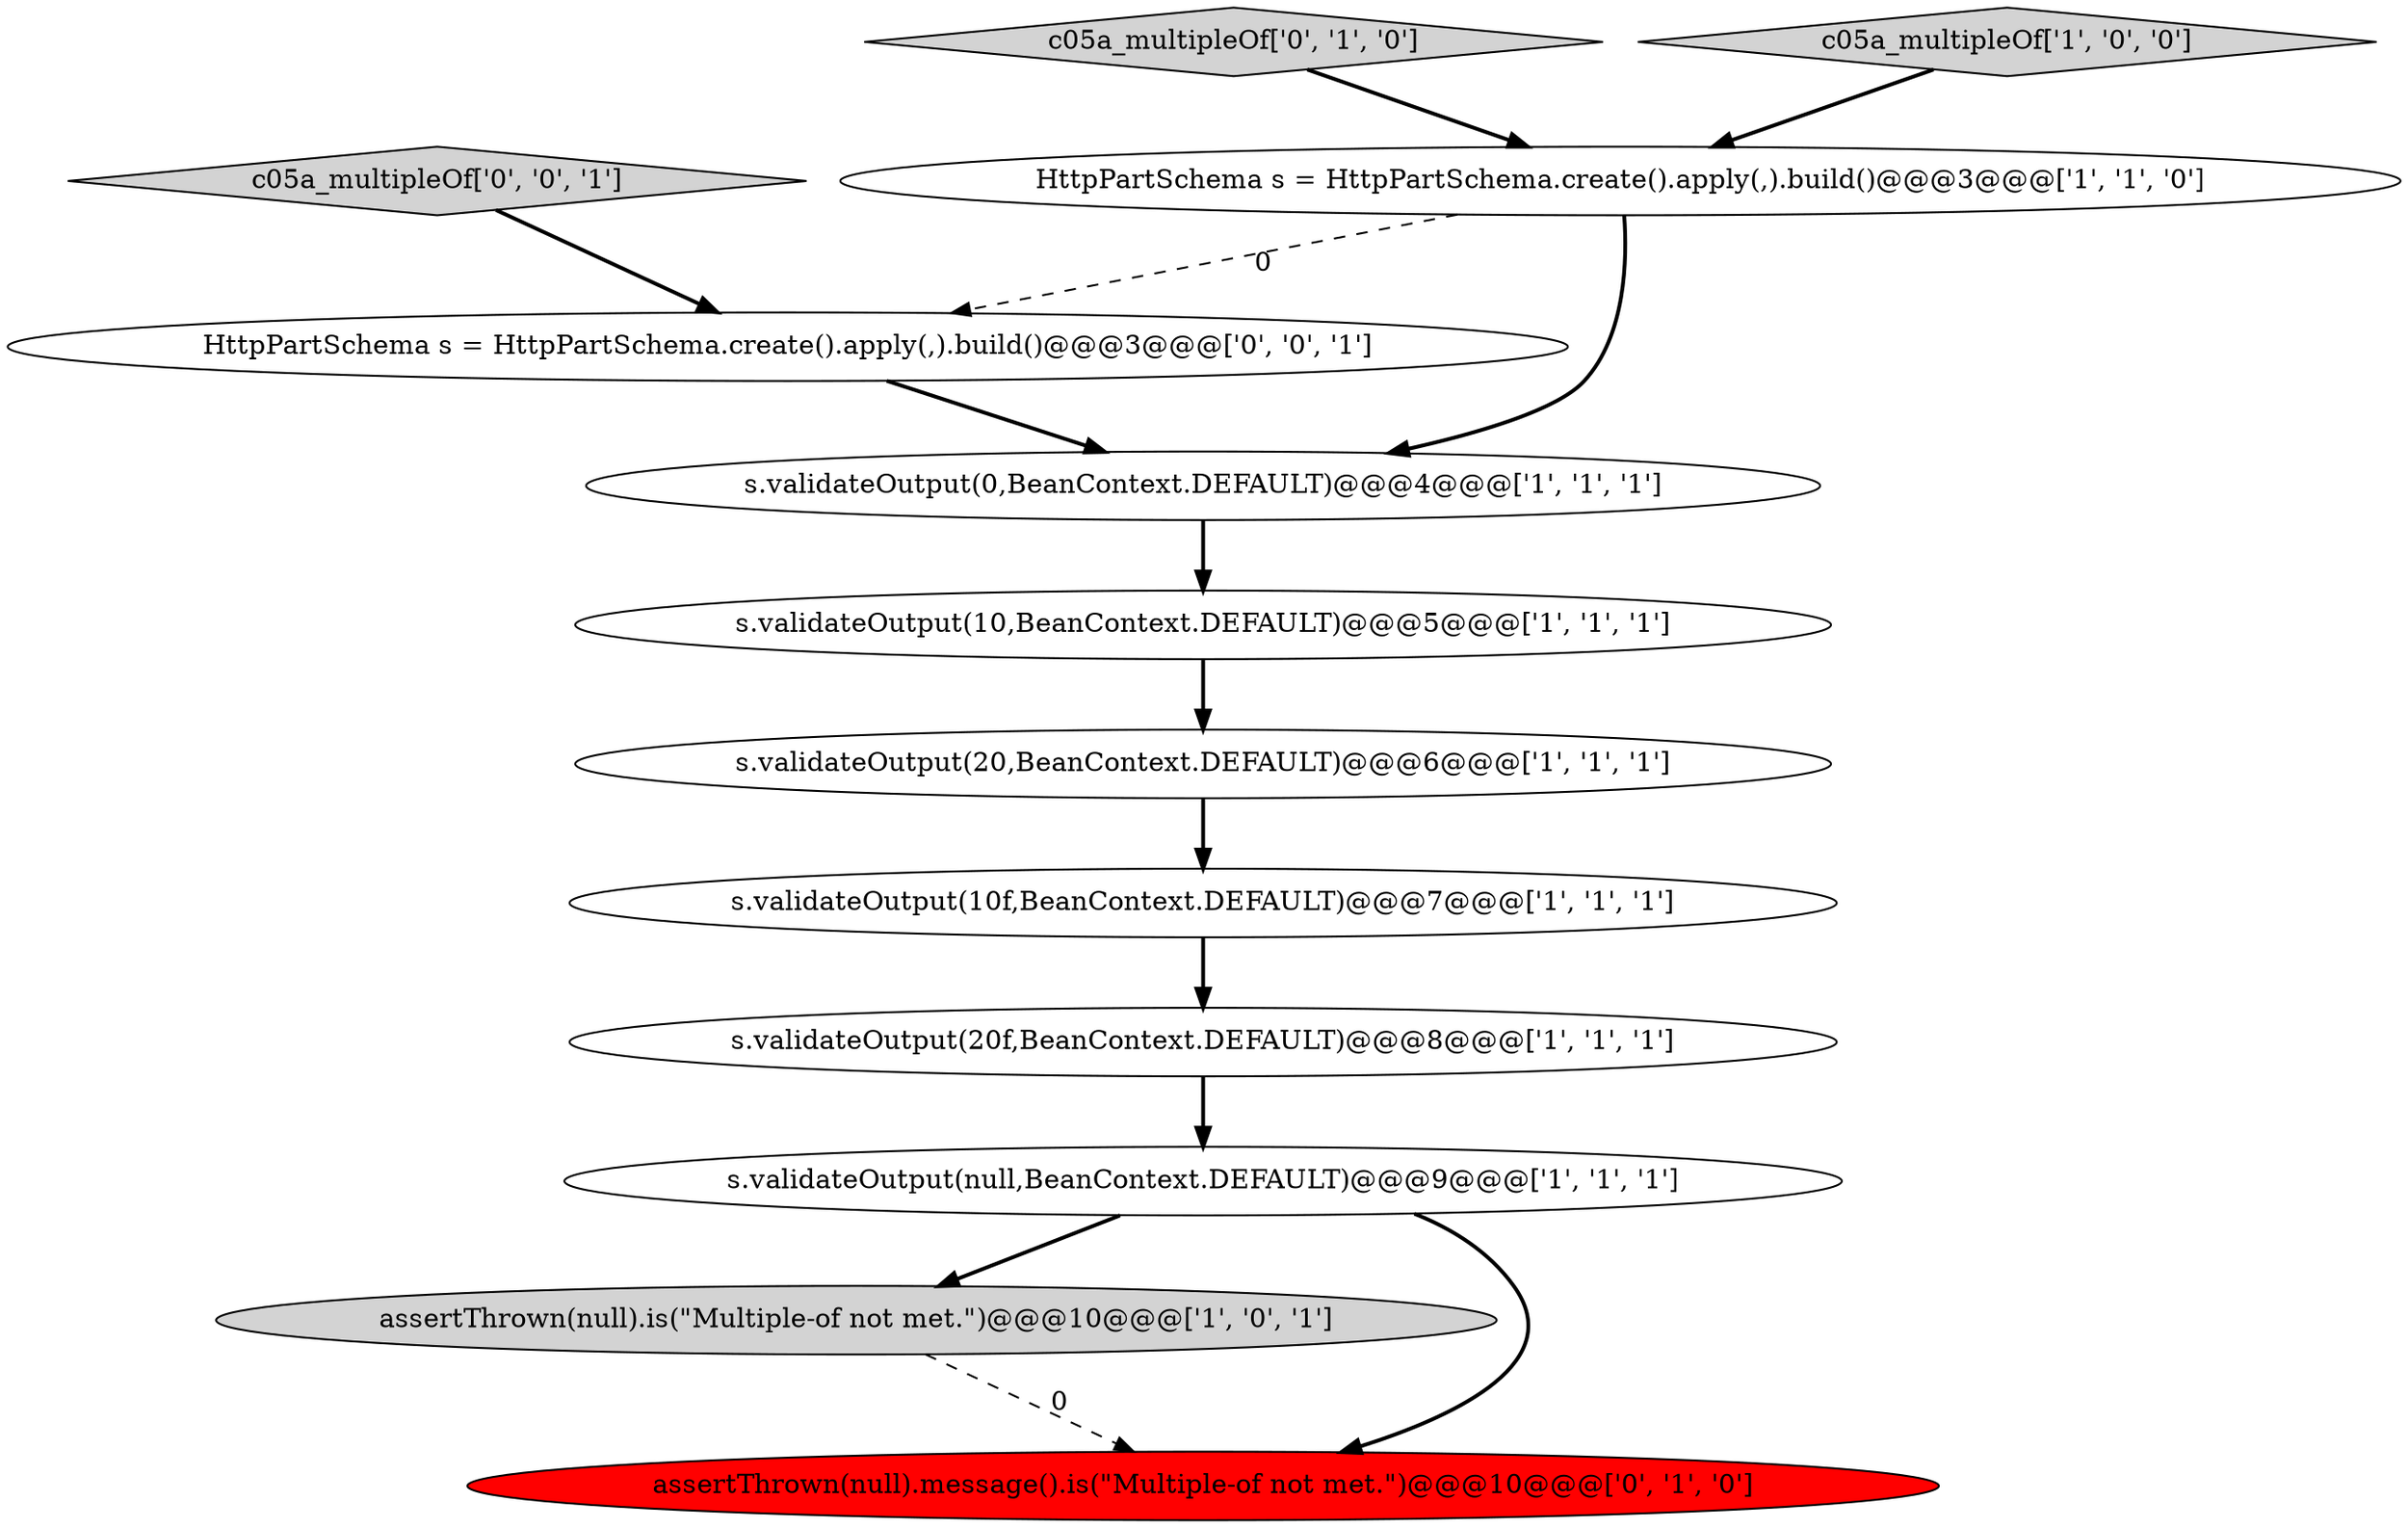 digraph {
1 [style = filled, label = "s.validateOutput(20,BeanContext.DEFAULT)@@@6@@@['1', '1', '1']", fillcolor = white, shape = ellipse image = "AAA0AAABBB1BBB"];
9 [style = filled, label = "c05a_multipleOf['0', '1', '0']", fillcolor = lightgray, shape = diamond image = "AAA0AAABBB2BBB"];
0 [style = filled, label = "c05a_multipleOf['1', '0', '0']", fillcolor = lightgray, shape = diamond image = "AAA0AAABBB1BBB"];
6 [style = filled, label = "s.validateOutput(20f,BeanContext.DEFAULT)@@@8@@@['1', '1', '1']", fillcolor = white, shape = ellipse image = "AAA0AAABBB1BBB"];
2 [style = filled, label = "HttpPartSchema s = HttpPartSchema.create().apply(,).build()@@@3@@@['1', '1', '0']", fillcolor = white, shape = ellipse image = "AAA0AAABBB1BBB"];
12 [style = filled, label = "c05a_multipleOf['0', '0', '1']", fillcolor = lightgray, shape = diamond image = "AAA0AAABBB3BBB"];
4 [style = filled, label = "s.validateOutput(null,BeanContext.DEFAULT)@@@9@@@['1', '1', '1']", fillcolor = white, shape = ellipse image = "AAA0AAABBB1BBB"];
7 [style = filled, label = "s.validateOutput(10,BeanContext.DEFAULT)@@@5@@@['1', '1', '1']", fillcolor = white, shape = ellipse image = "AAA0AAABBB1BBB"];
11 [style = filled, label = "HttpPartSchema s = HttpPartSchema.create().apply(,).build()@@@3@@@['0', '0', '1']", fillcolor = white, shape = ellipse image = "AAA0AAABBB3BBB"];
3 [style = filled, label = "assertThrown(null).is(\"Multiple-of not met.\")@@@10@@@['1', '0', '1']", fillcolor = lightgray, shape = ellipse image = "AAA0AAABBB1BBB"];
8 [style = filled, label = "s.validateOutput(10f,BeanContext.DEFAULT)@@@7@@@['1', '1', '1']", fillcolor = white, shape = ellipse image = "AAA0AAABBB1BBB"];
5 [style = filled, label = "s.validateOutput(0,BeanContext.DEFAULT)@@@4@@@['1', '1', '1']", fillcolor = white, shape = ellipse image = "AAA0AAABBB1BBB"];
10 [style = filled, label = "assertThrown(null).message().is(\"Multiple-of not met.\")@@@10@@@['0', '1', '0']", fillcolor = red, shape = ellipse image = "AAA1AAABBB2BBB"];
4->10 [style = bold, label=""];
5->7 [style = bold, label=""];
6->4 [style = bold, label=""];
4->3 [style = bold, label=""];
11->5 [style = bold, label=""];
2->11 [style = dashed, label="0"];
8->6 [style = bold, label=""];
0->2 [style = bold, label=""];
7->1 [style = bold, label=""];
1->8 [style = bold, label=""];
3->10 [style = dashed, label="0"];
9->2 [style = bold, label=""];
2->5 [style = bold, label=""];
12->11 [style = bold, label=""];
}
